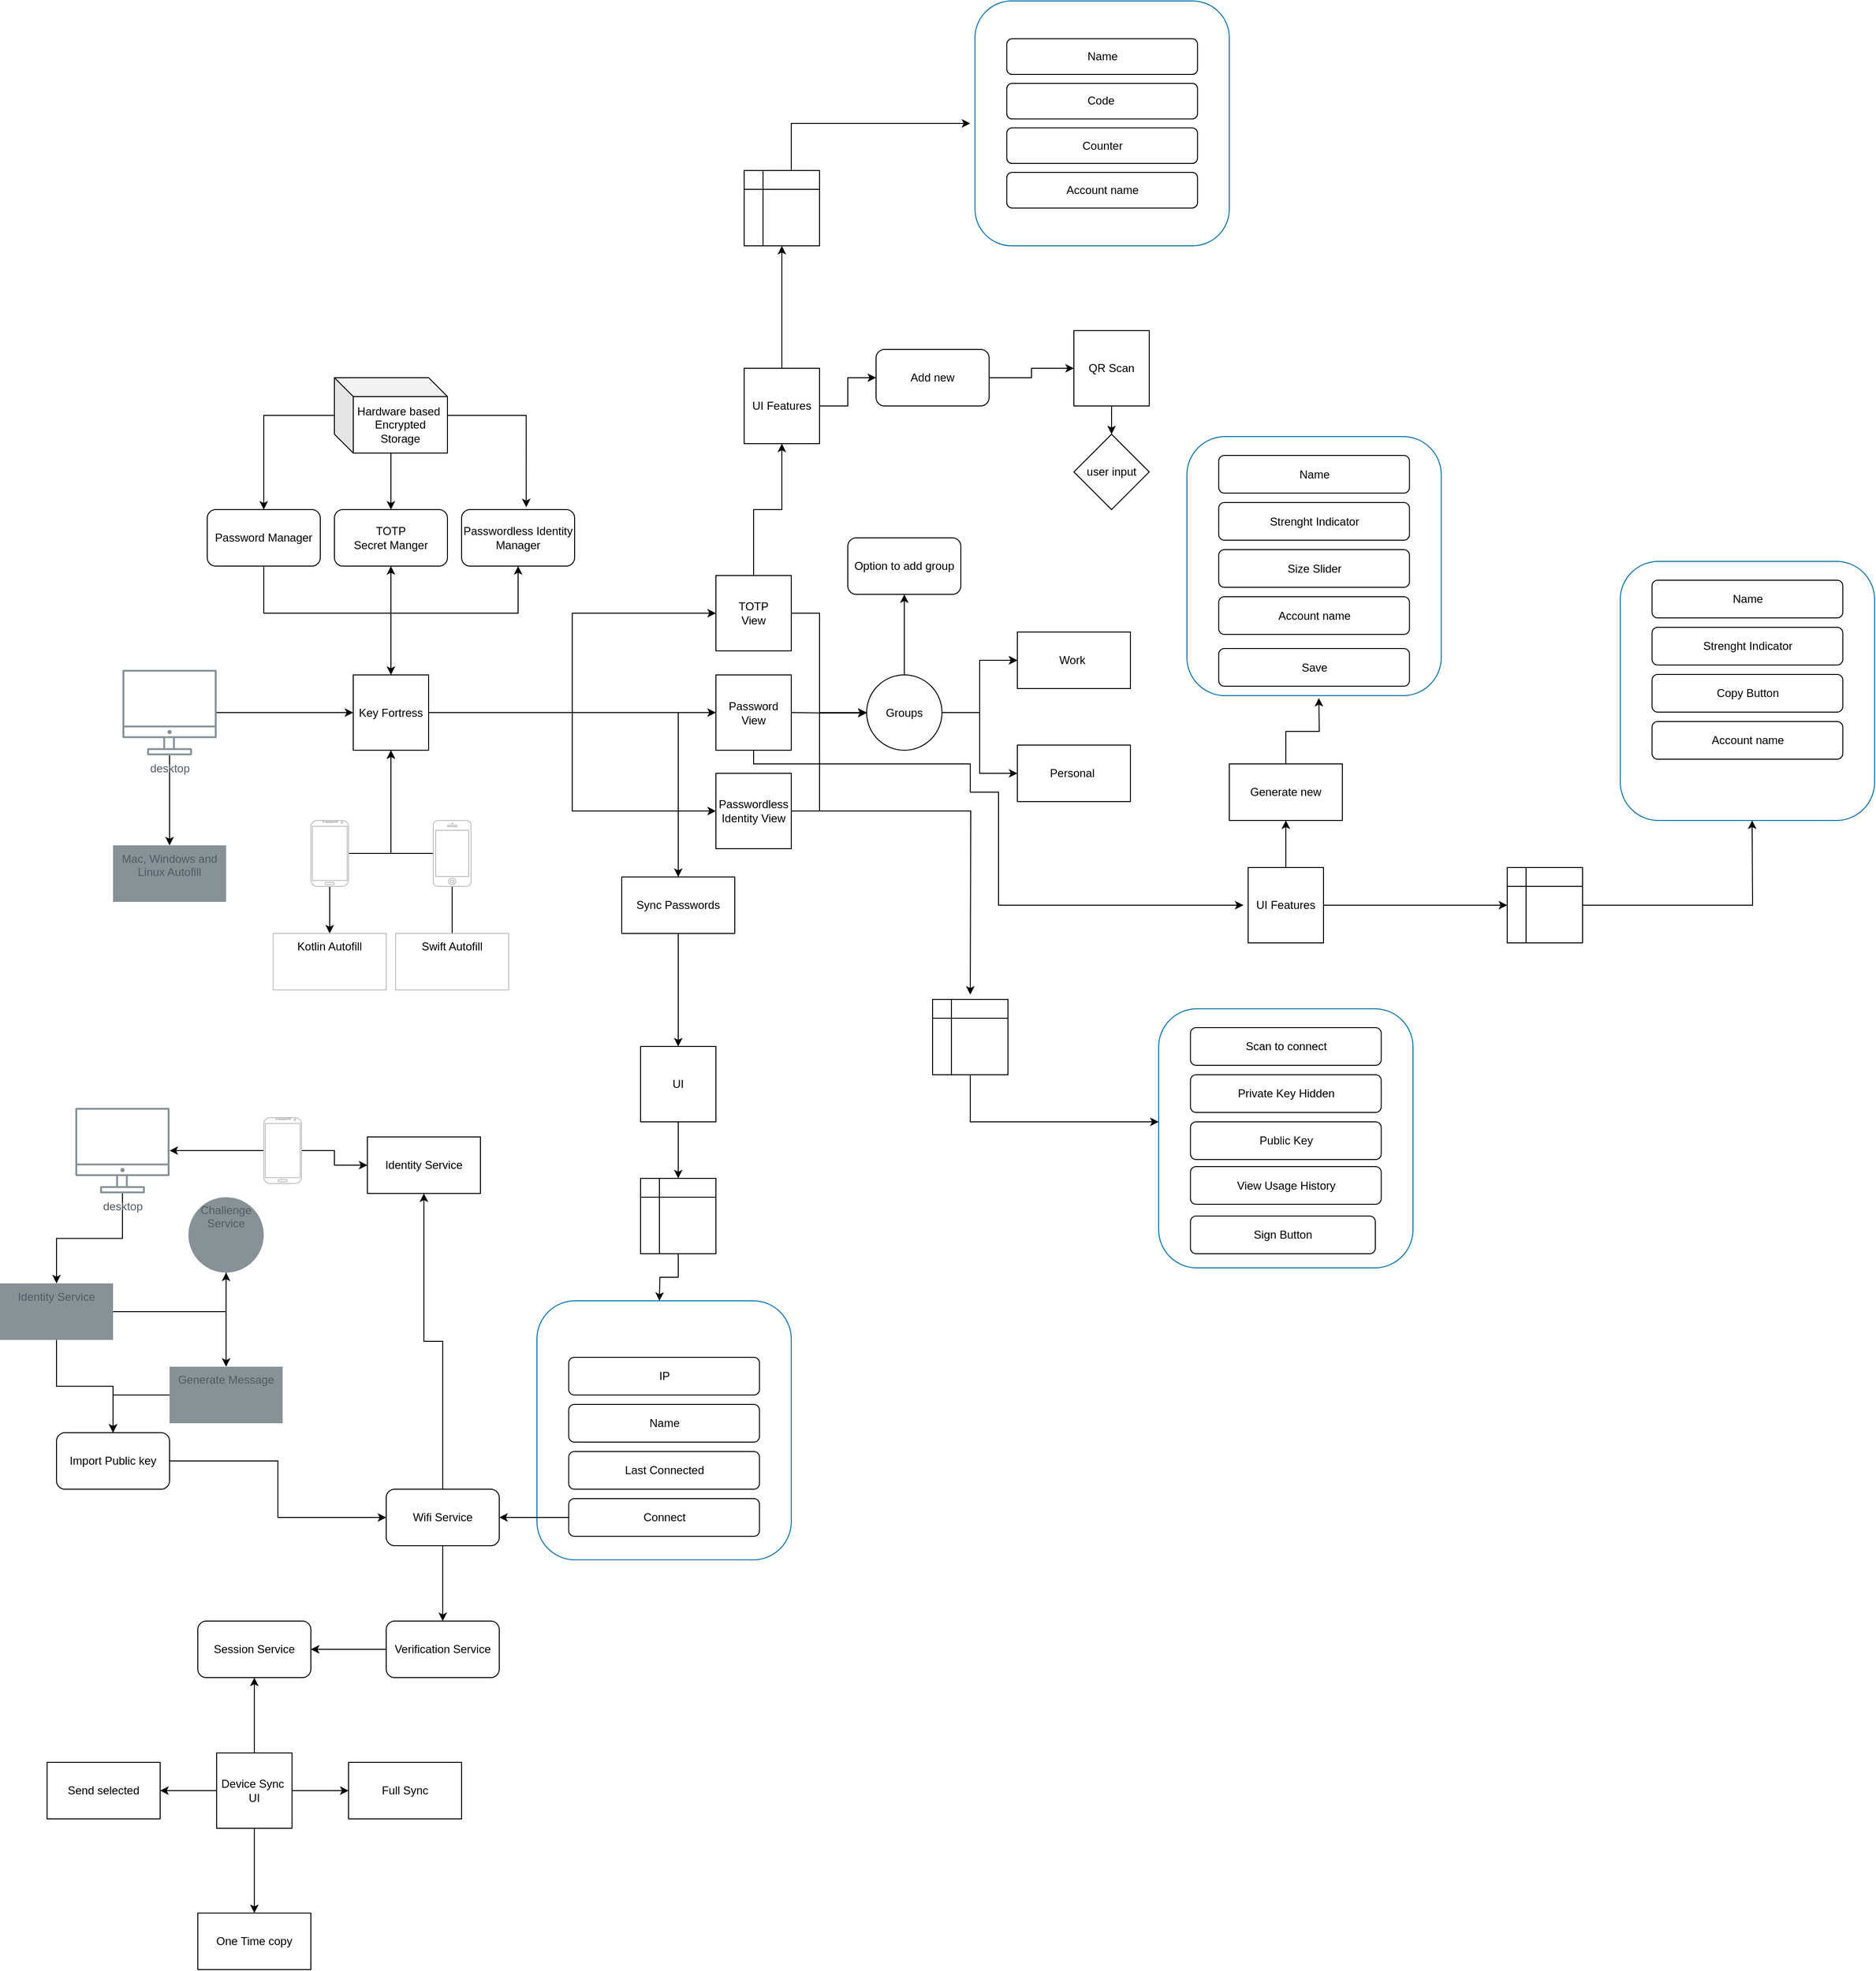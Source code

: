 <mxfile version="22.1.21" type="device">
  <diagram name="Page-1" id="727KfZcl64K1rp45U6ox">
    <mxGraphModel dx="1970" dy="1901" grid="1" gridSize="10" guides="1" tooltips="1" connect="1" arrows="1" fold="1" page="1" pageScale="1" pageWidth="850" pageHeight="1100" math="0" shadow="0">
      <root>
        <mxCell id="0" />
        <mxCell id="1" parent="0" />
        <mxCell id="HD2FiB0FhuKvKBtEXWrN-9" style="edgeStyle=orthogonalEdgeStyle;rounded=0;orthogonalLoop=1;jettySize=auto;html=1;entryX=0.5;entryY=1;entryDx=0;entryDy=0;" edge="1" parent="1" source="HD2FiB0FhuKvKBtEXWrN-3" target="HD2FiB0FhuKvKBtEXWrN-5">
          <mxGeometry relative="1" as="geometry">
            <Array as="points">
              <mxPoint x="425" y="855" />
            </Array>
          </mxGeometry>
        </mxCell>
        <mxCell id="HD2FiB0FhuKvKBtEXWrN-120" value="" style="edgeStyle=orthogonalEdgeStyle;rounded=0;orthogonalLoop=1;jettySize=auto;html=1;" edge="1" parent="1" source="HD2FiB0FhuKvKBtEXWrN-3">
          <mxGeometry relative="1" as="geometry">
            <mxPoint x="490" y="975" as="targetPoint" />
          </mxGeometry>
        </mxCell>
        <mxCell id="HD2FiB0FhuKvKBtEXWrN-3" value="" style="html=1;verticalLabelPosition=bottom;labelBackgroundColor=#ffffff;verticalAlign=top;shadow=0;dashed=0;strokeWidth=1;shape=mxgraph.ios7.misc.iphone;strokeColor=#c0c0c0;" vertex="1" parent="1">
          <mxGeometry x="470" y="820" width="40" height="70" as="geometry" />
        </mxCell>
        <mxCell id="HD2FiB0FhuKvKBtEXWrN-8" style="edgeStyle=orthogonalEdgeStyle;rounded=0;orthogonalLoop=1;jettySize=auto;html=1;" edge="1" parent="1" source="HD2FiB0FhuKvKBtEXWrN-4" target="HD2FiB0FhuKvKBtEXWrN-5">
          <mxGeometry relative="1" as="geometry" />
        </mxCell>
        <mxCell id="HD2FiB0FhuKvKBtEXWrN-118" value="" style="edgeStyle=orthogonalEdgeStyle;rounded=0;orthogonalLoop=1;jettySize=auto;html=1;" edge="1" parent="1" source="HD2FiB0FhuKvKBtEXWrN-4" target="HD2FiB0FhuKvKBtEXWrN-117">
          <mxGeometry relative="1" as="geometry" />
        </mxCell>
        <mxCell id="HD2FiB0FhuKvKBtEXWrN-4" value="" style="verticalLabelPosition=bottom;verticalAlign=top;html=1;shadow=0;dashed=0;strokeWidth=1;shape=mxgraph.android.phone2;strokeColor=#c0c0c0;" vertex="1" parent="1">
          <mxGeometry x="340" y="820" width="40" height="70" as="geometry" />
        </mxCell>
        <mxCell id="HD2FiB0FhuKvKBtEXWrN-14" style="edgeStyle=orthogonalEdgeStyle;rounded=0;orthogonalLoop=1;jettySize=auto;html=1;entryX=0.5;entryY=1;entryDx=0;entryDy=0;" edge="1" parent="1" source="HD2FiB0FhuKvKBtEXWrN-5" target="HD2FiB0FhuKvKBtEXWrN-13">
          <mxGeometry relative="1" as="geometry">
            <Array as="points">
              <mxPoint x="425" y="600" />
              <mxPoint x="560" y="600" />
            </Array>
          </mxGeometry>
        </mxCell>
        <mxCell id="HD2FiB0FhuKvKBtEXWrN-16" style="edgeStyle=orthogonalEdgeStyle;rounded=0;orthogonalLoop=1;jettySize=auto;html=1;entryX=0.5;entryY=1;entryDx=0;entryDy=0;" edge="1" parent="1" source="HD2FiB0FhuKvKBtEXWrN-5" target="HD2FiB0FhuKvKBtEXWrN-15">
          <mxGeometry relative="1" as="geometry" />
        </mxCell>
        <mxCell id="HD2FiB0FhuKvKBtEXWrN-23" value="" style="edgeStyle=orthogonalEdgeStyle;rounded=0;orthogonalLoop=1;jettySize=auto;html=1;" edge="1" parent="1" source="HD2FiB0FhuKvKBtEXWrN-5">
          <mxGeometry relative="1" as="geometry">
            <mxPoint x="770" y="705.5" as="targetPoint" />
          </mxGeometry>
        </mxCell>
        <mxCell id="HD2FiB0FhuKvKBtEXWrN-38" style="edgeStyle=orthogonalEdgeStyle;rounded=0;orthogonalLoop=1;jettySize=auto;html=1;entryX=0;entryY=0.5;entryDx=0;entryDy=0;" edge="1" parent="1" source="HD2FiB0FhuKvKBtEXWrN-5" target="HD2FiB0FhuKvKBtEXWrN-36">
          <mxGeometry relative="1" as="geometry" />
        </mxCell>
        <mxCell id="HD2FiB0FhuKvKBtEXWrN-45" style="edgeStyle=orthogonalEdgeStyle;rounded=0;orthogonalLoop=1;jettySize=auto;html=1;entryX=0;entryY=0.5;entryDx=0;entryDy=0;" edge="1" parent="1" source="HD2FiB0FhuKvKBtEXWrN-5" target="HD2FiB0FhuKvKBtEXWrN-43">
          <mxGeometry relative="1" as="geometry" />
        </mxCell>
        <mxCell id="HD2FiB0FhuKvKBtEXWrN-116" value="" style="edgeStyle=orthogonalEdgeStyle;rounded=0;orthogonalLoop=1;jettySize=auto;html=1;" edge="1" parent="1" source="HD2FiB0FhuKvKBtEXWrN-5" target="HD2FiB0FhuKvKBtEXWrN-115">
          <mxGeometry relative="1" as="geometry" />
        </mxCell>
        <mxCell id="HD2FiB0FhuKvKBtEXWrN-5" value="Key Fortress&lt;br&gt;" style="whiteSpace=wrap;html=1;aspect=fixed;" vertex="1" parent="1">
          <mxGeometry x="385" y="665.5" width="80" height="80" as="geometry" />
        </mxCell>
        <mxCell id="HD2FiB0FhuKvKBtEXWrN-7" style="edgeStyle=orthogonalEdgeStyle;rounded=0;orthogonalLoop=1;jettySize=auto;html=1;entryX=0;entryY=0.5;entryDx=0;entryDy=0;" edge="1" parent="1" source="HD2FiB0FhuKvKBtEXWrN-6" target="HD2FiB0FhuKvKBtEXWrN-5">
          <mxGeometry relative="1" as="geometry" />
        </mxCell>
        <mxCell id="HD2FiB0FhuKvKBtEXWrN-123" value="" style="edgeStyle=orthogonalEdgeStyle;rounded=0;orthogonalLoop=1;jettySize=auto;html=1;" edge="1" parent="1" source="HD2FiB0FhuKvKBtEXWrN-6" target="HD2FiB0FhuKvKBtEXWrN-122">
          <mxGeometry relative="1" as="geometry" />
        </mxCell>
        <mxCell id="HD2FiB0FhuKvKBtEXWrN-6" value="desktop" style="sketch=0;outlineConnect=0;gradientColor=none;fontColor=#545B64;strokeColor=none;fillColor=#879196;dashed=0;verticalLabelPosition=bottom;verticalAlign=top;align=center;html=1;fontSize=12;fontStyle=0;aspect=fixed;shape=mxgraph.aws4.illustration_desktop;pointerEvents=1" vertex="1" parent="1">
          <mxGeometry x="140" y="660" width="100" height="91" as="geometry" />
        </mxCell>
        <mxCell id="HD2FiB0FhuKvKBtEXWrN-18" style="edgeStyle=orthogonalEdgeStyle;rounded=0;orthogonalLoop=1;jettySize=auto;html=1;entryX=0.5;entryY=0;entryDx=0;entryDy=0;" edge="1" parent="1" source="HD2FiB0FhuKvKBtEXWrN-10" target="HD2FiB0FhuKvKBtEXWrN-11">
          <mxGeometry relative="1" as="geometry" />
        </mxCell>
        <mxCell id="HD2FiB0FhuKvKBtEXWrN-19" style="edgeStyle=orthogonalEdgeStyle;rounded=0;orthogonalLoop=1;jettySize=auto;html=1;entryX=0.5;entryY=0;entryDx=0;entryDy=0;" edge="1" parent="1" source="HD2FiB0FhuKvKBtEXWrN-10" target="HD2FiB0FhuKvKBtEXWrN-15">
          <mxGeometry relative="1" as="geometry" />
        </mxCell>
        <mxCell id="HD2FiB0FhuKvKBtEXWrN-10" value="Hardware based&amp;nbsp;&lt;br&gt;Encrypted Storage" style="shape=cube;whiteSpace=wrap;html=1;boundedLbl=1;backgroundOutline=1;darkOpacity=0.05;darkOpacity2=0.1;" vertex="1" parent="1">
          <mxGeometry x="365" y="350" width="120" height="80" as="geometry" />
        </mxCell>
        <mxCell id="HD2FiB0FhuKvKBtEXWrN-12" style="edgeStyle=orthogonalEdgeStyle;rounded=0;orthogonalLoop=1;jettySize=auto;html=1;entryX=0.5;entryY=0;entryDx=0;entryDy=0;exitX=0.5;exitY=1;exitDx=0;exitDy=0;" edge="1" parent="1" source="HD2FiB0FhuKvKBtEXWrN-11" target="HD2FiB0FhuKvKBtEXWrN-5">
          <mxGeometry relative="1" as="geometry">
            <Array as="points">
              <mxPoint x="290" y="600" />
              <mxPoint x="425" y="600" />
            </Array>
          </mxGeometry>
        </mxCell>
        <mxCell id="HD2FiB0FhuKvKBtEXWrN-11" value="Password Manager" style="rounded=1;whiteSpace=wrap;html=1;" vertex="1" parent="1">
          <mxGeometry x="230" y="490" width="120" height="60" as="geometry" />
        </mxCell>
        <mxCell id="HD2FiB0FhuKvKBtEXWrN-13" value="Passwordless Identity&lt;br&gt;Manager" style="rounded=1;whiteSpace=wrap;html=1;" vertex="1" parent="1">
          <mxGeometry x="500" y="490" width="120" height="60" as="geometry" />
        </mxCell>
        <mxCell id="HD2FiB0FhuKvKBtEXWrN-15" value="TOTP&lt;br&gt;Secret Manger" style="rounded=1;whiteSpace=wrap;html=1;" vertex="1" parent="1">
          <mxGeometry x="365" y="490" width="120" height="60" as="geometry" />
        </mxCell>
        <mxCell id="HD2FiB0FhuKvKBtEXWrN-21" style="edgeStyle=orthogonalEdgeStyle;rounded=0;orthogonalLoop=1;jettySize=auto;html=1;entryX=0.572;entryY=-0.042;entryDx=0;entryDy=0;entryPerimeter=0;" edge="1" parent="1" source="HD2FiB0FhuKvKBtEXWrN-10" target="HD2FiB0FhuKvKBtEXWrN-13">
          <mxGeometry relative="1" as="geometry" />
        </mxCell>
        <mxCell id="HD2FiB0FhuKvKBtEXWrN-27" value="" style="edgeStyle=orthogonalEdgeStyle;rounded=0;orthogonalLoop=1;jettySize=auto;html=1;" edge="1" parent="1" target="HD2FiB0FhuKvKBtEXWrN-26">
          <mxGeometry relative="1" as="geometry">
            <mxPoint x="850" y="705.5" as="sourcePoint" />
          </mxGeometry>
        </mxCell>
        <mxCell id="HD2FiB0FhuKvKBtEXWrN-29" value="" style="edgeStyle=orthogonalEdgeStyle;rounded=0;orthogonalLoop=1;jettySize=auto;html=1;" edge="1" parent="1" source="HD2FiB0FhuKvKBtEXWrN-26" target="HD2FiB0FhuKvKBtEXWrN-28">
          <mxGeometry relative="1" as="geometry" />
        </mxCell>
        <mxCell id="HD2FiB0FhuKvKBtEXWrN-30" value="" style="edgeStyle=orthogonalEdgeStyle;rounded=0;orthogonalLoop=1;jettySize=auto;html=1;" edge="1" parent="1" source="HD2FiB0FhuKvKBtEXWrN-26" target="HD2FiB0FhuKvKBtEXWrN-28">
          <mxGeometry relative="1" as="geometry" />
        </mxCell>
        <mxCell id="HD2FiB0FhuKvKBtEXWrN-32" value="" style="edgeStyle=orthogonalEdgeStyle;rounded=0;orthogonalLoop=1;jettySize=auto;html=1;" edge="1" parent="1" source="HD2FiB0FhuKvKBtEXWrN-26" target="HD2FiB0FhuKvKBtEXWrN-31">
          <mxGeometry relative="1" as="geometry" />
        </mxCell>
        <mxCell id="HD2FiB0FhuKvKBtEXWrN-34" value="" style="edgeStyle=orthogonalEdgeStyle;rounded=0;orthogonalLoop=1;jettySize=auto;html=1;" edge="1" parent="1" source="HD2FiB0FhuKvKBtEXWrN-26">
          <mxGeometry relative="1" as="geometry">
            <mxPoint x="970" y="580.0" as="targetPoint" />
          </mxGeometry>
        </mxCell>
        <mxCell id="HD2FiB0FhuKvKBtEXWrN-26" value="Groups" style="ellipse;whiteSpace=wrap;html=1;" vertex="1" parent="1">
          <mxGeometry x="930" y="665.5" width="80" height="80" as="geometry" />
        </mxCell>
        <mxCell id="HD2FiB0FhuKvKBtEXWrN-28" value="Work&amp;nbsp;" style="whiteSpace=wrap;html=1;" vertex="1" parent="1">
          <mxGeometry x="1090" y="620" width="120" height="60" as="geometry" />
        </mxCell>
        <mxCell id="HD2FiB0FhuKvKBtEXWrN-31" value="Personal&amp;nbsp;" style="whiteSpace=wrap;html=1;" vertex="1" parent="1">
          <mxGeometry x="1090" y="740" width="120" height="60" as="geometry" />
        </mxCell>
        <mxCell id="HD2FiB0FhuKvKBtEXWrN-35" value="Option to add group" style="rounded=1;whiteSpace=wrap;html=1;" vertex="1" parent="1">
          <mxGeometry x="910" y="520" width="120" height="60" as="geometry" />
        </mxCell>
        <mxCell id="HD2FiB0FhuKvKBtEXWrN-42" style="edgeStyle=orthogonalEdgeStyle;rounded=0;orthogonalLoop=1;jettySize=auto;html=1;exitX=1;exitY=0.5;exitDx=0;exitDy=0;" edge="1" parent="1" source="HD2FiB0FhuKvKBtEXWrN-36" target="HD2FiB0FhuKvKBtEXWrN-26">
          <mxGeometry relative="1" as="geometry">
            <Array as="points">
              <mxPoint x="880" y="810" />
              <mxPoint x="880" y="706" />
            </Array>
          </mxGeometry>
        </mxCell>
        <mxCell id="HD2FiB0FhuKvKBtEXWrN-47" style="edgeStyle=orthogonalEdgeStyle;rounded=0;orthogonalLoop=1;jettySize=auto;html=1;entryX=0.5;entryY=0;entryDx=0;entryDy=0;" edge="1" parent="1" source="HD2FiB0FhuKvKBtEXWrN-36">
          <mxGeometry relative="1" as="geometry">
            <mxPoint x="1040" y="1005" as="targetPoint" />
          </mxGeometry>
        </mxCell>
        <mxCell id="HD2FiB0FhuKvKBtEXWrN-36" value="Passwordless&lt;br&gt;Identity View" style="whiteSpace=wrap;html=1;aspect=fixed;" vertex="1" parent="1">
          <mxGeometry x="770" y="770" width="80" height="80" as="geometry" />
        </mxCell>
        <mxCell id="HD2FiB0FhuKvKBtEXWrN-64" style="edgeStyle=orthogonalEdgeStyle;rounded=0;orthogonalLoop=1;jettySize=auto;html=1;" edge="1" parent="1" source="HD2FiB0FhuKvKBtEXWrN-41">
          <mxGeometry relative="1" as="geometry">
            <mxPoint x="1330" y="910" as="targetPoint" />
            <Array as="points">
              <mxPoint x="810" y="760" />
              <mxPoint x="1040" y="760" />
              <mxPoint x="1040" y="790" />
              <mxPoint x="1070" y="790" />
              <mxPoint x="1070" y="910" />
            </Array>
          </mxGeometry>
        </mxCell>
        <mxCell id="HD2FiB0FhuKvKBtEXWrN-41" value="Password View" style="whiteSpace=wrap;html=1;aspect=fixed;" vertex="1" parent="1">
          <mxGeometry x="770" y="665.5" width="80" height="80" as="geometry" />
        </mxCell>
        <mxCell id="HD2FiB0FhuKvKBtEXWrN-44" style="edgeStyle=orthogonalEdgeStyle;rounded=0;orthogonalLoop=1;jettySize=auto;html=1;entryX=0;entryY=0.5;entryDx=0;entryDy=0;" edge="1" parent="1" source="HD2FiB0FhuKvKBtEXWrN-43" target="HD2FiB0FhuKvKBtEXWrN-26">
          <mxGeometry relative="1" as="geometry">
            <Array as="points">
              <mxPoint x="880" y="600" />
              <mxPoint x="880" y="705" />
            </Array>
          </mxGeometry>
        </mxCell>
        <mxCell id="HD2FiB0FhuKvKBtEXWrN-92" style="edgeStyle=orthogonalEdgeStyle;rounded=0;orthogonalLoop=1;jettySize=auto;html=1;entryX=0.5;entryY=1;entryDx=0;entryDy=0;" edge="1" parent="1" source="HD2FiB0FhuKvKBtEXWrN-43" target="HD2FiB0FhuKvKBtEXWrN-91">
          <mxGeometry relative="1" as="geometry" />
        </mxCell>
        <mxCell id="HD2FiB0FhuKvKBtEXWrN-43" value="TOTP&lt;br&gt;View" style="whiteSpace=wrap;html=1;aspect=fixed;" vertex="1" parent="1">
          <mxGeometry x="770" y="560" width="80" height="80" as="geometry" />
        </mxCell>
        <mxCell id="HD2FiB0FhuKvKBtEXWrN-55" value="" style="group;fillColor=default;fontColor=#ffffff;strokeColor=#006EAF;gradientColor=none;rounded=1;shadow=0;" vertex="1" connectable="0" parent="1">
          <mxGeometry x="1240" y="1020" width="270" height="275" as="geometry" />
        </mxCell>
        <mxCell id="HD2FiB0FhuKvKBtEXWrN-49" value="Public Key" style="rounded=1;whiteSpace=wrap;html=1;" vertex="1" parent="HD2FiB0FhuKvKBtEXWrN-55">
          <mxGeometry x="33.75" y="120" width="202.5" height="40" as="geometry" />
        </mxCell>
        <mxCell id="HD2FiB0FhuKvKBtEXWrN-50" value="Private Key Hidden" style="rounded=1;whiteSpace=wrap;html=1;" vertex="1" parent="HD2FiB0FhuKvKBtEXWrN-55">
          <mxGeometry x="33.75" y="70" width="202.5" height="40" as="geometry" />
        </mxCell>
        <mxCell id="HD2FiB0FhuKvKBtEXWrN-51" value="View Usage History" style="rounded=1;whiteSpace=wrap;html=1;" vertex="1" parent="HD2FiB0FhuKvKBtEXWrN-55">
          <mxGeometry x="33.75" y="167.5" width="202.5" height="40" as="geometry" />
        </mxCell>
        <mxCell id="HD2FiB0FhuKvKBtEXWrN-52" value="Sign Button" style="rounded=1;whiteSpace=wrap;html=1;" vertex="1" parent="HD2FiB0FhuKvKBtEXWrN-55">
          <mxGeometry x="33.75" y="220" width="196.25" height="40" as="geometry" />
        </mxCell>
        <mxCell id="HD2FiB0FhuKvKBtEXWrN-61" value="Scan to connect" style="rounded=1;whiteSpace=wrap;html=1;" vertex="1" parent="HD2FiB0FhuKvKBtEXWrN-55">
          <mxGeometry x="33.75" y="20" width="202.5" height="40" as="geometry" />
        </mxCell>
        <mxCell id="HD2FiB0FhuKvKBtEXWrN-63" style="edgeStyle=orthogonalEdgeStyle;rounded=0;orthogonalLoop=1;jettySize=auto;html=1;" edge="1" parent="1" source="HD2FiB0FhuKvKBtEXWrN-62">
          <mxGeometry relative="1" as="geometry">
            <mxPoint x="1240" y="1140" as="targetPoint" />
            <Array as="points">
              <mxPoint x="1040" y="1140" />
            </Array>
          </mxGeometry>
        </mxCell>
        <mxCell id="HD2FiB0FhuKvKBtEXWrN-62" value="" style="shape=internalStorage;whiteSpace=wrap;html=1;backgroundOutline=1;" vertex="1" parent="1">
          <mxGeometry x="1000" y="1010" width="80" height="80" as="geometry" />
        </mxCell>
        <mxCell id="HD2FiB0FhuKvKBtEXWrN-73" style="edgeStyle=orthogonalEdgeStyle;rounded=0;orthogonalLoop=1;jettySize=auto;html=1;" edge="1" parent="1" source="HD2FiB0FhuKvKBtEXWrN-66">
          <mxGeometry relative="1" as="geometry">
            <mxPoint x="1870" y="820" as="targetPoint" />
          </mxGeometry>
        </mxCell>
        <mxCell id="HD2FiB0FhuKvKBtEXWrN-66" value="" style="shape=internalStorage;whiteSpace=wrap;html=1;backgroundOutline=1;" vertex="1" parent="1">
          <mxGeometry x="1610" y="870" width="80" height="80" as="geometry" />
        </mxCell>
        <mxCell id="HD2FiB0FhuKvKBtEXWrN-67" value="" style="group;fillColor=default;fontColor=#ffffff;strokeColor=#006EAF;gradientColor=none;rounded=1;shadow=0;" vertex="1" connectable="0" parent="1">
          <mxGeometry x="1730" y="545" width="270" height="275" as="geometry" />
        </mxCell>
        <mxCell id="HD2FiB0FhuKvKBtEXWrN-68" value="Copy Button" style="rounded=1;whiteSpace=wrap;html=1;" vertex="1" parent="HD2FiB0FhuKvKBtEXWrN-67">
          <mxGeometry x="33.75" y="120" width="202.5" height="40" as="geometry" />
        </mxCell>
        <mxCell id="HD2FiB0FhuKvKBtEXWrN-69" value="Strenght Indicator" style="rounded=1;whiteSpace=wrap;html=1;" vertex="1" parent="HD2FiB0FhuKvKBtEXWrN-67">
          <mxGeometry x="33.75" y="70" width="202.5" height="40" as="geometry" />
        </mxCell>
        <mxCell id="HD2FiB0FhuKvKBtEXWrN-72" value="Name" style="rounded=1;whiteSpace=wrap;html=1;" vertex="1" parent="HD2FiB0FhuKvKBtEXWrN-67">
          <mxGeometry x="33.75" y="20" width="202.5" height="40" as="geometry" />
        </mxCell>
        <mxCell id="HD2FiB0FhuKvKBtEXWrN-78" value="Account name" style="rounded=1;whiteSpace=wrap;html=1;" vertex="1" parent="HD2FiB0FhuKvKBtEXWrN-67">
          <mxGeometry x="33.75" y="170" width="202.5" height="40" as="geometry" />
        </mxCell>
        <mxCell id="HD2FiB0FhuKvKBtEXWrN-81" style="edgeStyle=orthogonalEdgeStyle;rounded=0;orthogonalLoop=1;jettySize=auto;html=1;entryX=0;entryY=0.5;entryDx=0;entryDy=0;" edge="1" parent="1" source="HD2FiB0FhuKvKBtEXWrN-80" target="HD2FiB0FhuKvKBtEXWrN-66">
          <mxGeometry relative="1" as="geometry" />
        </mxCell>
        <mxCell id="HD2FiB0FhuKvKBtEXWrN-83" value="" style="edgeStyle=orthogonalEdgeStyle;rounded=0;orthogonalLoop=1;jettySize=auto;html=1;" edge="1" parent="1" source="HD2FiB0FhuKvKBtEXWrN-80" target="HD2FiB0FhuKvKBtEXWrN-82">
          <mxGeometry relative="1" as="geometry" />
        </mxCell>
        <mxCell id="HD2FiB0FhuKvKBtEXWrN-80" value="UI Features" style="whiteSpace=wrap;html=1;aspect=fixed;" vertex="1" parent="1">
          <mxGeometry x="1335" y="870" width="80" height="80" as="geometry" />
        </mxCell>
        <mxCell id="HD2FiB0FhuKvKBtEXWrN-90" style="edgeStyle=orthogonalEdgeStyle;rounded=0;orthogonalLoop=1;jettySize=auto;html=1;" edge="1" parent="1" source="HD2FiB0FhuKvKBtEXWrN-82">
          <mxGeometry relative="1" as="geometry">
            <mxPoint x="1410" y="690" as="targetPoint" />
          </mxGeometry>
        </mxCell>
        <mxCell id="HD2FiB0FhuKvKBtEXWrN-82" value="Generate new" style="whiteSpace=wrap;html=1;" vertex="1" parent="1">
          <mxGeometry x="1315" y="760" width="120" height="60" as="geometry" />
        </mxCell>
        <mxCell id="HD2FiB0FhuKvKBtEXWrN-84" value="" style="group;fillColor=default;fontColor=#ffffff;strokeColor=#006EAF;gradientColor=none;rounded=1;shadow=0;" vertex="1" connectable="0" parent="1">
          <mxGeometry x="1270" y="412.5" width="270" height="275" as="geometry" />
        </mxCell>
        <mxCell id="HD2FiB0FhuKvKBtEXWrN-85" value="Size Slider" style="rounded=1;whiteSpace=wrap;html=1;" vertex="1" parent="HD2FiB0FhuKvKBtEXWrN-84">
          <mxGeometry x="33.75" y="120" width="202.5" height="40" as="geometry" />
        </mxCell>
        <mxCell id="HD2FiB0FhuKvKBtEXWrN-86" value="Strenght Indicator" style="rounded=1;whiteSpace=wrap;html=1;" vertex="1" parent="HD2FiB0FhuKvKBtEXWrN-84">
          <mxGeometry x="33.75" y="70" width="202.5" height="40" as="geometry" />
        </mxCell>
        <mxCell id="HD2FiB0FhuKvKBtEXWrN-87" value="Name" style="rounded=1;whiteSpace=wrap;html=1;" vertex="1" parent="HD2FiB0FhuKvKBtEXWrN-84">
          <mxGeometry x="33.75" y="20" width="202.5" height="40" as="geometry" />
        </mxCell>
        <mxCell id="HD2FiB0FhuKvKBtEXWrN-88" value="Account name" style="rounded=1;whiteSpace=wrap;html=1;" vertex="1" parent="HD2FiB0FhuKvKBtEXWrN-84">
          <mxGeometry x="33.75" y="170" width="202.5" height="40" as="geometry" />
        </mxCell>
        <mxCell id="HD2FiB0FhuKvKBtEXWrN-89" value="Save" style="rounded=1;whiteSpace=wrap;html=1;" vertex="1" parent="HD2FiB0FhuKvKBtEXWrN-84">
          <mxGeometry x="33.75" y="225" width="202.5" height="40" as="geometry" />
        </mxCell>
        <mxCell id="HD2FiB0FhuKvKBtEXWrN-100" style="edgeStyle=orthogonalEdgeStyle;rounded=0;orthogonalLoop=1;jettySize=auto;html=1;" edge="1" parent="1" source="HD2FiB0FhuKvKBtEXWrN-91" target="HD2FiB0FhuKvKBtEXWrN-99">
          <mxGeometry relative="1" as="geometry" />
        </mxCell>
        <mxCell id="HD2FiB0FhuKvKBtEXWrN-103" style="edgeStyle=orthogonalEdgeStyle;rounded=0;orthogonalLoop=1;jettySize=auto;html=1;" edge="1" parent="1" source="HD2FiB0FhuKvKBtEXWrN-91" target="HD2FiB0FhuKvKBtEXWrN-102">
          <mxGeometry relative="1" as="geometry" />
        </mxCell>
        <mxCell id="HD2FiB0FhuKvKBtEXWrN-91" value="UI Features" style="whiteSpace=wrap;html=1;aspect=fixed;" vertex="1" parent="1">
          <mxGeometry x="800" y="340" width="80" height="80" as="geometry" />
        </mxCell>
        <mxCell id="HD2FiB0FhuKvKBtEXWrN-93" value="" style="group;fillColor=default;fontColor=#ffffff;strokeColor=#006EAF;gradientColor=none;rounded=1;shadow=0;" vertex="1" connectable="0" parent="1">
          <mxGeometry x="1045" y="-50" width="270" height="260" as="geometry" />
        </mxCell>
        <mxCell id="HD2FiB0FhuKvKBtEXWrN-94" value="Counter" style="rounded=1;whiteSpace=wrap;html=1;" vertex="1" parent="HD2FiB0FhuKvKBtEXWrN-93">
          <mxGeometry x="33.75" y="134.725" width="202.5" height="37.818" as="geometry" />
        </mxCell>
        <mxCell id="HD2FiB0FhuKvKBtEXWrN-95" value="Code&amp;nbsp;" style="rounded=1;whiteSpace=wrap;html=1;" vertex="1" parent="HD2FiB0FhuKvKBtEXWrN-93">
          <mxGeometry x="33.75" y="87.452" width="202.5" height="37.818" as="geometry" />
        </mxCell>
        <mxCell id="HD2FiB0FhuKvKBtEXWrN-96" value="Name" style="rounded=1;whiteSpace=wrap;html=1;" vertex="1" parent="HD2FiB0FhuKvKBtEXWrN-93">
          <mxGeometry x="33.75" y="40.179" width="202.5" height="37.818" as="geometry" />
        </mxCell>
        <mxCell id="HD2FiB0FhuKvKBtEXWrN-97" value="Account name" style="rounded=1;whiteSpace=wrap;html=1;" vertex="1" parent="HD2FiB0FhuKvKBtEXWrN-93">
          <mxGeometry x="33.75" y="181.997" width="202.5" height="37.818" as="geometry" />
        </mxCell>
        <mxCell id="HD2FiB0FhuKvKBtEXWrN-101" style="edgeStyle=orthogonalEdgeStyle;rounded=0;orthogonalLoop=1;jettySize=auto;html=1;" edge="1" parent="1" source="HD2FiB0FhuKvKBtEXWrN-99">
          <mxGeometry relative="1" as="geometry">
            <mxPoint x="1040" y="80" as="targetPoint" />
            <Array as="points">
              <mxPoint x="850" y="80" />
            </Array>
          </mxGeometry>
        </mxCell>
        <mxCell id="HD2FiB0FhuKvKBtEXWrN-99" value="" style="shape=internalStorage;whiteSpace=wrap;html=1;backgroundOutline=1;" vertex="1" parent="1">
          <mxGeometry x="800" y="130" width="80" height="80" as="geometry" />
        </mxCell>
        <mxCell id="HD2FiB0FhuKvKBtEXWrN-105" style="edgeStyle=orthogonalEdgeStyle;rounded=0;orthogonalLoop=1;jettySize=auto;html=1;entryX=0;entryY=0.5;entryDx=0;entryDy=0;" edge="1" parent="1" source="HD2FiB0FhuKvKBtEXWrN-102" target="HD2FiB0FhuKvKBtEXWrN-104">
          <mxGeometry relative="1" as="geometry" />
        </mxCell>
        <mxCell id="HD2FiB0FhuKvKBtEXWrN-102" value="Add new" style="rounded=1;whiteSpace=wrap;html=1;" vertex="1" parent="1">
          <mxGeometry x="940" y="320" width="120" height="60" as="geometry" />
        </mxCell>
        <mxCell id="HD2FiB0FhuKvKBtEXWrN-111" value="" style="edgeStyle=orthogonalEdgeStyle;rounded=0;orthogonalLoop=1;jettySize=auto;html=1;" edge="1" parent="1" source="HD2FiB0FhuKvKBtEXWrN-104" target="HD2FiB0FhuKvKBtEXWrN-110">
          <mxGeometry relative="1" as="geometry" />
        </mxCell>
        <mxCell id="HD2FiB0FhuKvKBtEXWrN-104" value="QR Scan" style="whiteSpace=wrap;html=1;aspect=fixed;" vertex="1" parent="1">
          <mxGeometry x="1150" y="300" width="80" height="80" as="geometry" />
        </mxCell>
        <mxCell id="HD2FiB0FhuKvKBtEXWrN-110" value="user input" style="rhombus;whiteSpace=wrap;html=1;" vertex="1" parent="1">
          <mxGeometry x="1150" y="410" width="80" height="80" as="geometry" />
        </mxCell>
        <mxCell id="HD2FiB0FhuKvKBtEXWrN-125" style="edgeStyle=orthogonalEdgeStyle;rounded=0;orthogonalLoop=1;jettySize=auto;html=1;" edge="1" parent="1" source="HD2FiB0FhuKvKBtEXWrN-115" target="HD2FiB0FhuKvKBtEXWrN-124">
          <mxGeometry relative="1" as="geometry">
            <Array as="points">
              <mxPoint x="720" y="1120" />
            </Array>
          </mxGeometry>
        </mxCell>
        <mxCell id="HD2FiB0FhuKvKBtEXWrN-115" value="Sync Passwords" style="whiteSpace=wrap;html=1;" vertex="1" parent="1">
          <mxGeometry x="670" y="880" width="120" height="60" as="geometry" />
        </mxCell>
        <mxCell id="HD2FiB0FhuKvKBtEXWrN-117" value="Kotlin Autofill" style="whiteSpace=wrap;html=1;verticalAlign=top;strokeColor=#c0c0c0;shadow=0;dashed=0;strokeWidth=1;" vertex="1" parent="1">
          <mxGeometry x="300" y="940" width="120" height="60" as="geometry" />
        </mxCell>
        <mxCell id="HD2FiB0FhuKvKBtEXWrN-121" value="Swift Autofill&lt;br&gt;" style="whiteSpace=wrap;html=1;verticalAlign=top;strokeColor=#c0c0c0;shadow=0;dashed=0;strokeWidth=1;" vertex="1" parent="1">
          <mxGeometry x="430" y="940" width="120" height="60" as="geometry" />
        </mxCell>
        <mxCell id="HD2FiB0FhuKvKBtEXWrN-122" value="Mac, Windows and Linux Autofill" style="whiteSpace=wrap;html=1;verticalAlign=top;fillColor=#879196;strokeColor=none;fontColor=#545B64;sketch=0;gradientColor=none;dashed=0;fontStyle=0;" vertex="1" parent="1">
          <mxGeometry x="130" y="846.5" width="120" height="60" as="geometry" />
        </mxCell>
        <mxCell id="HD2FiB0FhuKvKBtEXWrN-127" style="edgeStyle=orthogonalEdgeStyle;rounded=0;orthogonalLoop=1;jettySize=auto;html=1;entryX=0.5;entryY=0;entryDx=0;entryDy=0;" edge="1" parent="1" source="HD2FiB0FhuKvKBtEXWrN-124" target="HD2FiB0FhuKvKBtEXWrN-126">
          <mxGeometry relative="1" as="geometry" />
        </mxCell>
        <mxCell id="HD2FiB0FhuKvKBtEXWrN-124" value="UI" style="whiteSpace=wrap;html=1;aspect=fixed;" vertex="1" parent="1">
          <mxGeometry x="690" y="1060" width="80" height="80" as="geometry" />
        </mxCell>
        <mxCell id="HD2FiB0FhuKvKBtEXWrN-134" style="edgeStyle=orthogonalEdgeStyle;rounded=0;orthogonalLoop=1;jettySize=auto;html=1;" edge="1" parent="1" source="HD2FiB0FhuKvKBtEXWrN-126">
          <mxGeometry relative="1" as="geometry">
            <mxPoint x="710" y="1330" as="targetPoint" />
          </mxGeometry>
        </mxCell>
        <mxCell id="HD2FiB0FhuKvKBtEXWrN-126" value="" style="shape=internalStorage;whiteSpace=wrap;html=1;backgroundOutline=1;" vertex="1" parent="1">
          <mxGeometry x="690" y="1200" width="80" height="80" as="geometry" />
        </mxCell>
        <mxCell id="HD2FiB0FhuKvKBtEXWrN-128" value="" style="group;fillColor=default;fontColor=#ffffff;strokeColor=#006EAF;gradientColor=none;rounded=1;shadow=0;" vertex="1" connectable="0" parent="1">
          <mxGeometry x="580" y="1330" width="270" height="275" as="geometry" />
        </mxCell>
        <mxCell id="HD2FiB0FhuKvKBtEXWrN-129" value="Last Connected" style="rounded=1;whiteSpace=wrap;html=1;" vertex="1" parent="HD2FiB0FhuKvKBtEXWrN-128">
          <mxGeometry x="33.75" y="160" width="202.5" height="40" as="geometry" />
        </mxCell>
        <mxCell id="HD2FiB0FhuKvKBtEXWrN-130" value="Name" style="rounded=1;whiteSpace=wrap;html=1;" vertex="1" parent="HD2FiB0FhuKvKBtEXWrN-128">
          <mxGeometry x="33.75" y="110" width="202.5" height="40" as="geometry" />
        </mxCell>
        <mxCell id="HD2FiB0FhuKvKBtEXWrN-133" value="IP" style="rounded=1;whiteSpace=wrap;html=1;" vertex="1" parent="HD2FiB0FhuKvKBtEXWrN-128">
          <mxGeometry x="33.75" y="60" width="202.5" height="40" as="geometry" />
        </mxCell>
        <mxCell id="HD2FiB0FhuKvKBtEXWrN-135" value="Connect" style="rounded=1;whiteSpace=wrap;html=1;" vertex="1" parent="HD2FiB0FhuKvKBtEXWrN-128">
          <mxGeometry x="33.75" y="210" width="202.5" height="40" as="geometry" />
        </mxCell>
        <mxCell id="HD2FiB0FhuKvKBtEXWrN-151" style="edgeStyle=orthogonalEdgeStyle;rounded=0;orthogonalLoop=1;jettySize=auto;html=1;entryX=0.5;entryY=1;entryDx=0;entryDy=0;" edge="1" parent="1" source="HD2FiB0FhuKvKBtEXWrN-136" target="HD2FiB0FhuKvKBtEXWrN-145">
          <mxGeometry relative="1" as="geometry" />
        </mxCell>
        <mxCell id="HD2FiB0FhuKvKBtEXWrN-159" value="" style="edgeStyle=orthogonalEdgeStyle;rounded=0;orthogonalLoop=1;jettySize=auto;html=1;" edge="1" parent="1" source="HD2FiB0FhuKvKBtEXWrN-136" target="HD2FiB0FhuKvKBtEXWrN-158">
          <mxGeometry relative="1" as="geometry" />
        </mxCell>
        <mxCell id="HD2FiB0FhuKvKBtEXWrN-136" value="Wifi Service" style="whiteSpace=wrap;html=1;rounded=1;" vertex="1" parent="1">
          <mxGeometry x="420" y="1530" width="120" height="60" as="geometry" />
        </mxCell>
        <mxCell id="HD2FiB0FhuKvKBtEXWrN-137" value="" style="edgeStyle=orthogonalEdgeStyle;rounded=0;orthogonalLoop=1;jettySize=auto;html=1;" edge="1" parent="1" source="HD2FiB0FhuKvKBtEXWrN-135" target="HD2FiB0FhuKvKBtEXWrN-136">
          <mxGeometry relative="1" as="geometry" />
        </mxCell>
        <mxCell id="HD2FiB0FhuKvKBtEXWrN-142" style="edgeStyle=orthogonalEdgeStyle;rounded=0;orthogonalLoop=1;jettySize=auto;html=1;" edge="1" parent="1" source="HD2FiB0FhuKvKBtEXWrN-140" target="HD2FiB0FhuKvKBtEXWrN-141">
          <mxGeometry relative="1" as="geometry" />
        </mxCell>
        <mxCell id="HD2FiB0FhuKvKBtEXWrN-146" style="edgeStyle=orthogonalEdgeStyle;rounded=0;orthogonalLoop=1;jettySize=auto;html=1;entryX=0;entryY=0.5;entryDx=0;entryDy=0;" edge="1" parent="1" source="HD2FiB0FhuKvKBtEXWrN-140" target="HD2FiB0FhuKvKBtEXWrN-145">
          <mxGeometry relative="1" as="geometry" />
        </mxCell>
        <mxCell id="HD2FiB0FhuKvKBtEXWrN-140" value="" style="verticalLabelPosition=bottom;verticalAlign=top;html=1;shadow=0;dashed=0;strokeWidth=1;shape=mxgraph.android.phone2;strokeColor=#c0c0c0;" vertex="1" parent="1">
          <mxGeometry x="290" y="1135.5" width="40" height="70" as="geometry" />
        </mxCell>
        <mxCell id="HD2FiB0FhuKvKBtEXWrN-148" value="" style="edgeStyle=orthogonalEdgeStyle;rounded=0;orthogonalLoop=1;jettySize=auto;html=1;" edge="1" parent="1" source="HD2FiB0FhuKvKBtEXWrN-141" target="HD2FiB0FhuKvKBtEXWrN-147">
          <mxGeometry relative="1" as="geometry" />
        </mxCell>
        <mxCell id="HD2FiB0FhuKvKBtEXWrN-141" value="desktop" style="sketch=0;outlineConnect=0;gradientColor=none;fontColor=#545B64;strokeColor=none;fillColor=#879196;dashed=0;verticalLabelPosition=bottom;verticalAlign=top;align=center;html=1;fontSize=12;fontStyle=0;aspect=fixed;shape=mxgraph.aws4.illustration_desktop;pointerEvents=1" vertex="1" parent="1">
          <mxGeometry x="90" y="1125" width="100" height="91" as="geometry" />
        </mxCell>
        <mxCell id="HD2FiB0FhuKvKBtEXWrN-145" value="Identity Service" style="rounded=0;whiteSpace=wrap;html=1;" vertex="1" parent="1">
          <mxGeometry x="400" y="1156" width="120" height="60" as="geometry" />
        </mxCell>
        <mxCell id="HD2FiB0FhuKvKBtEXWrN-150" style="edgeStyle=orthogonalEdgeStyle;rounded=0;orthogonalLoop=1;jettySize=auto;html=1;entryX=0.5;entryY=0;entryDx=0;entryDy=0;" edge="1" parent="1" source="HD2FiB0FhuKvKBtEXWrN-147" target="HD2FiB0FhuKvKBtEXWrN-149">
          <mxGeometry relative="1" as="geometry" />
        </mxCell>
        <mxCell id="HD2FiB0FhuKvKBtEXWrN-153" value="" style="edgeStyle=orthogonalEdgeStyle;rounded=0;orthogonalLoop=1;jettySize=auto;html=1;" edge="1" parent="1" source="HD2FiB0FhuKvKBtEXWrN-147" target="HD2FiB0FhuKvKBtEXWrN-152">
          <mxGeometry relative="1" as="geometry" />
        </mxCell>
        <mxCell id="HD2FiB0FhuKvKBtEXWrN-147" value="Identity Service" style="whiteSpace=wrap;html=1;verticalAlign=top;fillColor=#879196;strokeColor=none;fontColor=#545B64;sketch=0;gradientColor=none;dashed=0;fontStyle=0;" vertex="1" parent="1">
          <mxGeometry x="10" y="1311.5" width="120" height="60" as="geometry" />
        </mxCell>
        <mxCell id="HD2FiB0FhuKvKBtEXWrN-157" style="edgeStyle=orthogonalEdgeStyle;rounded=0;orthogonalLoop=1;jettySize=auto;html=1;entryX=0;entryY=0.5;entryDx=0;entryDy=0;" edge="1" parent="1" source="HD2FiB0FhuKvKBtEXWrN-149" target="HD2FiB0FhuKvKBtEXWrN-136">
          <mxGeometry relative="1" as="geometry" />
        </mxCell>
        <mxCell id="HD2FiB0FhuKvKBtEXWrN-149" value="Import Public key" style="rounded=1;whiteSpace=wrap;html=1;" vertex="1" parent="1">
          <mxGeometry x="70" y="1470" width="120" height="60" as="geometry" />
        </mxCell>
        <mxCell id="HD2FiB0FhuKvKBtEXWrN-155" value="" style="edgeStyle=orthogonalEdgeStyle;rounded=0;orthogonalLoop=1;jettySize=auto;html=1;" edge="1" parent="1" source="HD2FiB0FhuKvKBtEXWrN-152" target="HD2FiB0FhuKvKBtEXWrN-154">
          <mxGeometry relative="1" as="geometry" />
        </mxCell>
        <mxCell id="HD2FiB0FhuKvKBtEXWrN-152" value="Challenge&lt;br&gt;Service" style="ellipse;whiteSpace=wrap;html=1;verticalAlign=top;fillColor=#879196;strokeColor=none;fontColor=#545B64;sketch=0;gradientColor=none;dashed=0;fontStyle=0;" vertex="1" parent="1">
          <mxGeometry x="210" y="1220" width="80" height="80" as="geometry" />
        </mxCell>
        <mxCell id="HD2FiB0FhuKvKBtEXWrN-156" style="edgeStyle=orthogonalEdgeStyle;rounded=0;orthogonalLoop=1;jettySize=auto;html=1;entryX=0.5;entryY=0;entryDx=0;entryDy=0;" edge="1" parent="1" source="HD2FiB0FhuKvKBtEXWrN-154" target="HD2FiB0FhuKvKBtEXWrN-149">
          <mxGeometry relative="1" as="geometry">
            <Array as="points">
              <mxPoint x="130" y="1430" />
            </Array>
          </mxGeometry>
        </mxCell>
        <mxCell id="HD2FiB0FhuKvKBtEXWrN-154" value="Generate Message" style="whiteSpace=wrap;html=1;verticalAlign=top;fillColor=#879196;strokeColor=none;fontColor=#545B64;sketch=0;gradientColor=none;dashed=0;fontStyle=0;" vertex="1" parent="1">
          <mxGeometry x="190" y="1400" width="120" height="60" as="geometry" />
        </mxCell>
        <mxCell id="HD2FiB0FhuKvKBtEXWrN-161" value="" style="edgeStyle=orthogonalEdgeStyle;rounded=0;orthogonalLoop=1;jettySize=auto;html=1;" edge="1" parent="1" source="HD2FiB0FhuKvKBtEXWrN-158" target="HD2FiB0FhuKvKBtEXWrN-160">
          <mxGeometry relative="1" as="geometry" />
        </mxCell>
        <mxCell id="HD2FiB0FhuKvKBtEXWrN-158" value="Verification Service" style="whiteSpace=wrap;html=1;rounded=1;" vertex="1" parent="1">
          <mxGeometry x="420" y="1670" width="120" height="60" as="geometry" />
        </mxCell>
        <mxCell id="HD2FiB0FhuKvKBtEXWrN-160" value="Session Service" style="whiteSpace=wrap;html=1;rounded=1;" vertex="1" parent="1">
          <mxGeometry x="220" y="1670" width="120" height="60" as="geometry" />
        </mxCell>
        <mxCell id="HD2FiB0FhuKvKBtEXWrN-163" style="edgeStyle=orthogonalEdgeStyle;rounded=0;orthogonalLoop=1;jettySize=auto;html=1;entryX=0.5;entryY=1;entryDx=0;entryDy=0;" edge="1" parent="1" source="HD2FiB0FhuKvKBtEXWrN-162" target="HD2FiB0FhuKvKBtEXWrN-160">
          <mxGeometry relative="1" as="geometry" />
        </mxCell>
        <mxCell id="HD2FiB0FhuKvKBtEXWrN-165" value="" style="edgeStyle=orthogonalEdgeStyle;rounded=0;orthogonalLoop=1;jettySize=auto;html=1;" edge="1" parent="1" source="HD2FiB0FhuKvKBtEXWrN-162" target="HD2FiB0FhuKvKBtEXWrN-164">
          <mxGeometry relative="1" as="geometry" />
        </mxCell>
        <mxCell id="HD2FiB0FhuKvKBtEXWrN-167" value="" style="edgeStyle=orthogonalEdgeStyle;rounded=0;orthogonalLoop=1;jettySize=auto;html=1;" edge="1" parent="1" source="HD2FiB0FhuKvKBtEXWrN-162" target="HD2FiB0FhuKvKBtEXWrN-166">
          <mxGeometry relative="1" as="geometry" />
        </mxCell>
        <mxCell id="HD2FiB0FhuKvKBtEXWrN-169" value="" style="edgeStyle=orthogonalEdgeStyle;rounded=0;orthogonalLoop=1;jettySize=auto;html=1;" edge="1" parent="1" source="HD2FiB0FhuKvKBtEXWrN-162" target="HD2FiB0FhuKvKBtEXWrN-168">
          <mxGeometry relative="1" as="geometry" />
        </mxCell>
        <mxCell id="HD2FiB0FhuKvKBtEXWrN-162" value="Device Sync&amp;nbsp;&lt;br&gt;UI" style="whiteSpace=wrap;html=1;aspect=fixed;" vertex="1" parent="1">
          <mxGeometry x="240" y="1810" width="80" height="80" as="geometry" />
        </mxCell>
        <mxCell id="HD2FiB0FhuKvKBtEXWrN-164" value="Full Sync" style="whiteSpace=wrap;html=1;" vertex="1" parent="1">
          <mxGeometry x="380" y="1820" width="120" height="60" as="geometry" />
        </mxCell>
        <mxCell id="HD2FiB0FhuKvKBtEXWrN-166" value="One Time copy" style="whiteSpace=wrap;html=1;" vertex="1" parent="1">
          <mxGeometry x="220" y="1980" width="120" height="60" as="geometry" />
        </mxCell>
        <mxCell id="HD2FiB0FhuKvKBtEXWrN-168" value="Send selected" style="whiteSpace=wrap;html=1;" vertex="1" parent="1">
          <mxGeometry x="60" y="1820" width="120" height="60" as="geometry" />
        </mxCell>
      </root>
    </mxGraphModel>
  </diagram>
</mxfile>

